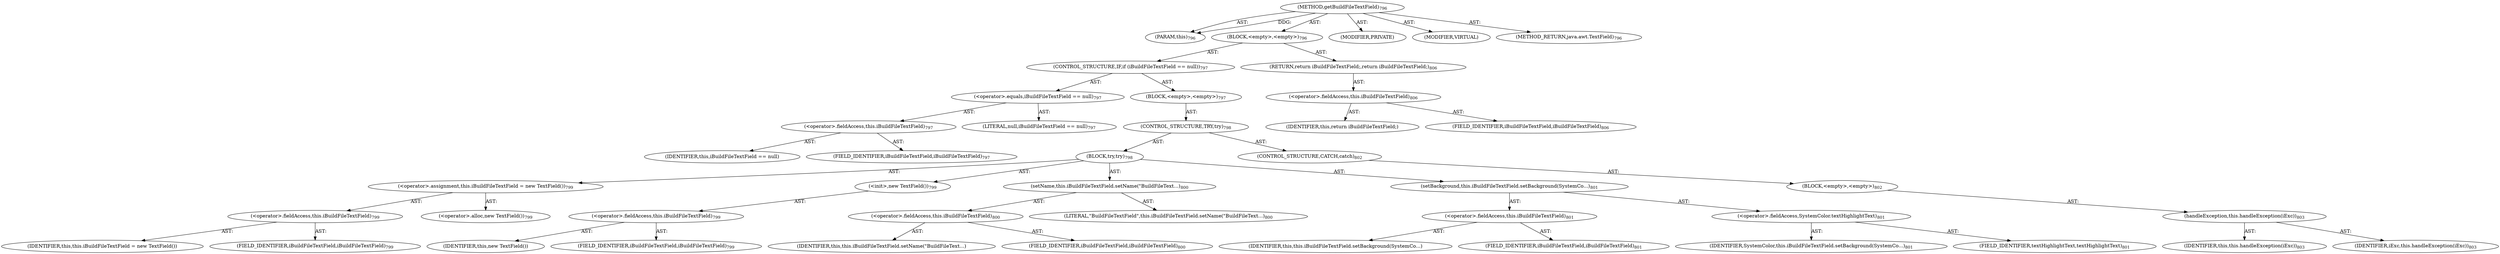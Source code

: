 digraph "getBuildFileTextField" {  
"111669149738" [label = <(METHOD,getBuildFileTextField)<SUB>796</SUB>> ]
"115964117024" [label = <(PARAM,this)<SUB>796</SUB>> ]
"25769803915" [label = <(BLOCK,&lt;empty&gt;,&lt;empty&gt;)<SUB>796</SUB>> ]
"47244640348" [label = <(CONTROL_STRUCTURE,IF,if (iBuildFileTextField == null))<SUB>797</SUB>> ]
"30064771921" [label = <(&lt;operator&gt;.equals,iBuildFileTextField == null)<SUB>797</SUB>> ]
"30064771922" [label = <(&lt;operator&gt;.fieldAccess,this.iBuildFileTextField)<SUB>797</SUB>> ]
"68719477318" [label = <(IDENTIFIER,this,iBuildFileTextField == null)> ]
"55834575143" [label = <(FIELD_IDENTIFIER,iBuildFileTextField,iBuildFileTextField)<SUB>797</SUB>> ]
"90194313408" [label = <(LITERAL,null,iBuildFileTextField == null)<SUB>797</SUB>> ]
"25769803916" [label = <(BLOCK,&lt;empty&gt;,&lt;empty&gt;)<SUB>797</SUB>> ]
"47244640349" [label = <(CONTROL_STRUCTURE,TRY,try)<SUB>798</SUB>> ]
"25769803917" [label = <(BLOCK,try,try)<SUB>798</SUB>> ]
"30064771923" [label = <(&lt;operator&gt;.assignment,this.iBuildFileTextField = new TextField())<SUB>799</SUB>> ]
"30064771924" [label = <(&lt;operator&gt;.fieldAccess,this.iBuildFileTextField)<SUB>799</SUB>> ]
"68719477319" [label = <(IDENTIFIER,this,this.iBuildFileTextField = new TextField())> ]
"55834575144" [label = <(FIELD_IDENTIFIER,iBuildFileTextField,iBuildFileTextField)<SUB>799</SUB>> ]
"30064771925" [label = <(&lt;operator&gt;.alloc,new TextField())<SUB>799</SUB>> ]
"30064771926" [label = <(&lt;init&gt;,new TextField())<SUB>799</SUB>> ]
"30064771927" [label = <(&lt;operator&gt;.fieldAccess,this.iBuildFileTextField)<SUB>799</SUB>> ]
"68719477320" [label = <(IDENTIFIER,this,new TextField())> ]
"55834575145" [label = <(FIELD_IDENTIFIER,iBuildFileTextField,iBuildFileTextField)<SUB>799</SUB>> ]
"30064771928" [label = <(setName,this.iBuildFileTextField.setName(&quot;BuildFileText...)<SUB>800</SUB>> ]
"30064771929" [label = <(&lt;operator&gt;.fieldAccess,this.iBuildFileTextField)<SUB>800</SUB>> ]
"68719477321" [label = <(IDENTIFIER,this,this.iBuildFileTextField.setName(&quot;BuildFileText...)> ]
"55834575146" [label = <(FIELD_IDENTIFIER,iBuildFileTextField,iBuildFileTextField)<SUB>800</SUB>> ]
"90194313409" [label = <(LITERAL,&quot;BuildFileTextField&quot;,this.iBuildFileTextField.setName(&quot;BuildFileText...)<SUB>800</SUB>> ]
"30064771930" [label = <(setBackground,this.iBuildFileTextField.setBackground(SystemCo...)<SUB>801</SUB>> ]
"30064771931" [label = <(&lt;operator&gt;.fieldAccess,this.iBuildFileTextField)<SUB>801</SUB>> ]
"68719477322" [label = <(IDENTIFIER,this,this.iBuildFileTextField.setBackground(SystemCo...)> ]
"55834575147" [label = <(FIELD_IDENTIFIER,iBuildFileTextField,iBuildFileTextField)<SUB>801</SUB>> ]
"30064771932" [label = <(&lt;operator&gt;.fieldAccess,SystemColor.textHighlightText)<SUB>801</SUB>> ]
"68719477323" [label = <(IDENTIFIER,SystemColor,this.iBuildFileTextField.setBackground(SystemCo...)<SUB>801</SUB>> ]
"55834575148" [label = <(FIELD_IDENTIFIER,textHighlightText,textHighlightText)<SUB>801</SUB>> ]
"47244640350" [label = <(CONTROL_STRUCTURE,CATCH,catch)<SUB>802</SUB>> ]
"25769803918" [label = <(BLOCK,&lt;empty&gt;,&lt;empty&gt;)<SUB>802</SUB>> ]
"30064771933" [label = <(handleException,this.handleException(iExc))<SUB>803</SUB>> ]
"68719476867" [label = <(IDENTIFIER,this,this.handleException(iExc))<SUB>803</SUB>> ]
"68719477324" [label = <(IDENTIFIER,iExc,this.handleException(iExc))<SUB>803</SUB>> ]
"146028888078" [label = <(RETURN,return iBuildFileTextField;,return iBuildFileTextField;)<SUB>806</SUB>> ]
"30064771934" [label = <(&lt;operator&gt;.fieldAccess,this.iBuildFileTextField)<SUB>806</SUB>> ]
"68719477325" [label = <(IDENTIFIER,this,return iBuildFileTextField;)> ]
"55834575149" [label = <(FIELD_IDENTIFIER,iBuildFileTextField,iBuildFileTextField)<SUB>806</SUB>> ]
"133143986306" [label = <(MODIFIER,PRIVATE)> ]
"133143986307" [label = <(MODIFIER,VIRTUAL)> ]
"128849018922" [label = <(METHOD_RETURN,java.awt.TextField)<SUB>796</SUB>> ]
  "111669149738" -> "115964117024"  [ label = "AST: "] 
  "111669149738" -> "25769803915"  [ label = "AST: "] 
  "111669149738" -> "133143986306"  [ label = "AST: "] 
  "111669149738" -> "133143986307"  [ label = "AST: "] 
  "111669149738" -> "128849018922"  [ label = "AST: "] 
  "25769803915" -> "47244640348"  [ label = "AST: "] 
  "25769803915" -> "146028888078"  [ label = "AST: "] 
  "47244640348" -> "30064771921"  [ label = "AST: "] 
  "47244640348" -> "25769803916"  [ label = "AST: "] 
  "30064771921" -> "30064771922"  [ label = "AST: "] 
  "30064771921" -> "90194313408"  [ label = "AST: "] 
  "30064771922" -> "68719477318"  [ label = "AST: "] 
  "30064771922" -> "55834575143"  [ label = "AST: "] 
  "25769803916" -> "47244640349"  [ label = "AST: "] 
  "47244640349" -> "25769803917"  [ label = "AST: "] 
  "47244640349" -> "47244640350"  [ label = "AST: "] 
  "25769803917" -> "30064771923"  [ label = "AST: "] 
  "25769803917" -> "30064771926"  [ label = "AST: "] 
  "25769803917" -> "30064771928"  [ label = "AST: "] 
  "25769803917" -> "30064771930"  [ label = "AST: "] 
  "30064771923" -> "30064771924"  [ label = "AST: "] 
  "30064771923" -> "30064771925"  [ label = "AST: "] 
  "30064771924" -> "68719477319"  [ label = "AST: "] 
  "30064771924" -> "55834575144"  [ label = "AST: "] 
  "30064771926" -> "30064771927"  [ label = "AST: "] 
  "30064771927" -> "68719477320"  [ label = "AST: "] 
  "30064771927" -> "55834575145"  [ label = "AST: "] 
  "30064771928" -> "30064771929"  [ label = "AST: "] 
  "30064771928" -> "90194313409"  [ label = "AST: "] 
  "30064771929" -> "68719477321"  [ label = "AST: "] 
  "30064771929" -> "55834575146"  [ label = "AST: "] 
  "30064771930" -> "30064771931"  [ label = "AST: "] 
  "30064771930" -> "30064771932"  [ label = "AST: "] 
  "30064771931" -> "68719477322"  [ label = "AST: "] 
  "30064771931" -> "55834575147"  [ label = "AST: "] 
  "30064771932" -> "68719477323"  [ label = "AST: "] 
  "30064771932" -> "55834575148"  [ label = "AST: "] 
  "47244640350" -> "25769803918"  [ label = "AST: "] 
  "25769803918" -> "30064771933"  [ label = "AST: "] 
  "30064771933" -> "68719476867"  [ label = "AST: "] 
  "30064771933" -> "68719477324"  [ label = "AST: "] 
  "146028888078" -> "30064771934"  [ label = "AST: "] 
  "30064771934" -> "68719477325"  [ label = "AST: "] 
  "30064771934" -> "55834575149"  [ label = "AST: "] 
  "111669149738" -> "115964117024"  [ label = "DDG: "] 
}
